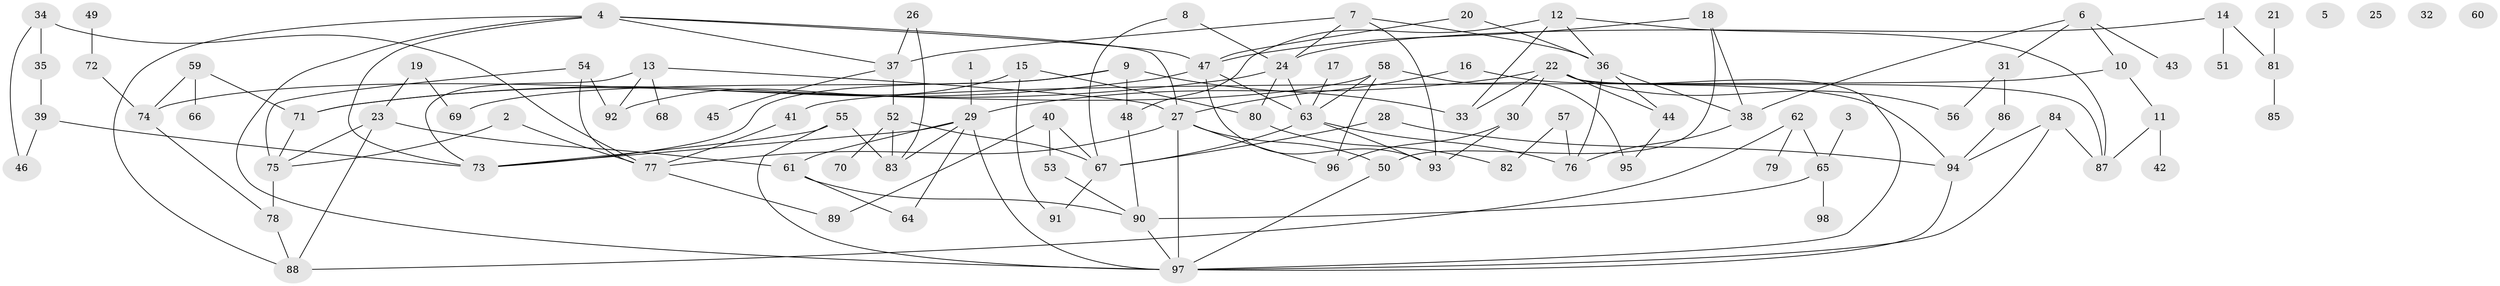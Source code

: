 // coarse degree distribution, {2: 0.16666666666666666, 3: 0.1388888888888889, 4: 0.2222222222222222, 7: 0.05555555555555555, 5: 0.1111111111111111, 6: 0.08333333333333333, 1: 0.1111111111111111, 8: 0.08333333333333333, 11: 0.027777777777777776}
// Generated by graph-tools (version 1.1) at 2025/35/03/04/25 23:35:58]
// undirected, 98 vertices, 150 edges
graph export_dot {
  node [color=gray90,style=filled];
  1;
  2;
  3;
  4;
  5;
  6;
  7;
  8;
  9;
  10;
  11;
  12;
  13;
  14;
  15;
  16;
  17;
  18;
  19;
  20;
  21;
  22;
  23;
  24;
  25;
  26;
  27;
  28;
  29;
  30;
  31;
  32;
  33;
  34;
  35;
  36;
  37;
  38;
  39;
  40;
  41;
  42;
  43;
  44;
  45;
  46;
  47;
  48;
  49;
  50;
  51;
  52;
  53;
  54;
  55;
  56;
  57;
  58;
  59;
  60;
  61;
  62;
  63;
  64;
  65;
  66;
  67;
  68;
  69;
  70;
  71;
  72;
  73;
  74;
  75;
  76;
  77;
  78;
  79;
  80;
  81;
  82;
  83;
  84;
  85;
  86;
  87;
  88;
  89;
  90;
  91;
  92;
  93;
  94;
  95;
  96;
  97;
  98;
  1 -- 29;
  2 -- 75;
  2 -- 77;
  3 -- 65;
  4 -- 27;
  4 -- 37;
  4 -- 47;
  4 -- 73;
  4 -- 88;
  4 -- 97;
  6 -- 10;
  6 -- 31;
  6 -- 38;
  6 -- 43;
  7 -- 24;
  7 -- 36;
  7 -- 37;
  7 -- 93;
  8 -- 24;
  8 -- 67;
  9 -- 33;
  9 -- 48;
  9 -- 69;
  9 -- 73;
  10 -- 11;
  10 -- 41;
  11 -- 42;
  11 -- 87;
  12 -- 33;
  12 -- 36;
  12 -- 48;
  12 -- 87;
  13 -- 27;
  13 -- 68;
  13 -- 73;
  13 -- 92;
  14 -- 24;
  14 -- 51;
  14 -- 81;
  15 -- 80;
  15 -- 91;
  15 -- 92;
  16 -- 27;
  16 -- 94;
  17 -- 63;
  18 -- 38;
  18 -- 47;
  18 -- 50;
  19 -- 23;
  19 -- 69;
  20 -- 36;
  20 -- 47;
  21 -- 81;
  22 -- 29;
  22 -- 30;
  22 -- 33;
  22 -- 44;
  22 -- 56;
  22 -- 87;
  22 -- 97;
  23 -- 61;
  23 -- 75;
  23 -- 88;
  24 -- 63;
  24 -- 71;
  24 -- 80;
  26 -- 37;
  26 -- 83;
  27 -- 50;
  27 -- 77;
  27 -- 96;
  27 -- 97;
  28 -- 67;
  28 -- 94;
  29 -- 61;
  29 -- 64;
  29 -- 73;
  29 -- 83;
  29 -- 97;
  30 -- 93;
  30 -- 96;
  31 -- 56;
  31 -- 86;
  34 -- 35;
  34 -- 46;
  34 -- 77;
  35 -- 39;
  36 -- 38;
  36 -- 44;
  36 -- 76;
  37 -- 45;
  37 -- 52;
  38 -- 76;
  39 -- 46;
  39 -- 73;
  40 -- 53;
  40 -- 67;
  40 -- 89;
  41 -- 77;
  44 -- 95;
  47 -- 63;
  47 -- 71;
  47 -- 93;
  48 -- 90;
  49 -- 72;
  50 -- 97;
  52 -- 67;
  52 -- 70;
  52 -- 83;
  53 -- 90;
  54 -- 75;
  54 -- 77;
  54 -- 92;
  55 -- 73;
  55 -- 83;
  55 -- 97;
  57 -- 76;
  57 -- 82;
  58 -- 63;
  58 -- 74;
  58 -- 95;
  58 -- 96;
  59 -- 66;
  59 -- 71;
  59 -- 74;
  61 -- 64;
  61 -- 90;
  62 -- 65;
  62 -- 79;
  62 -- 88;
  63 -- 67;
  63 -- 76;
  63 -- 93;
  65 -- 90;
  65 -- 98;
  67 -- 91;
  71 -- 75;
  72 -- 74;
  74 -- 78;
  75 -- 78;
  77 -- 89;
  78 -- 88;
  80 -- 82;
  81 -- 85;
  84 -- 87;
  84 -- 94;
  84 -- 97;
  86 -- 94;
  90 -- 97;
  94 -- 97;
}
